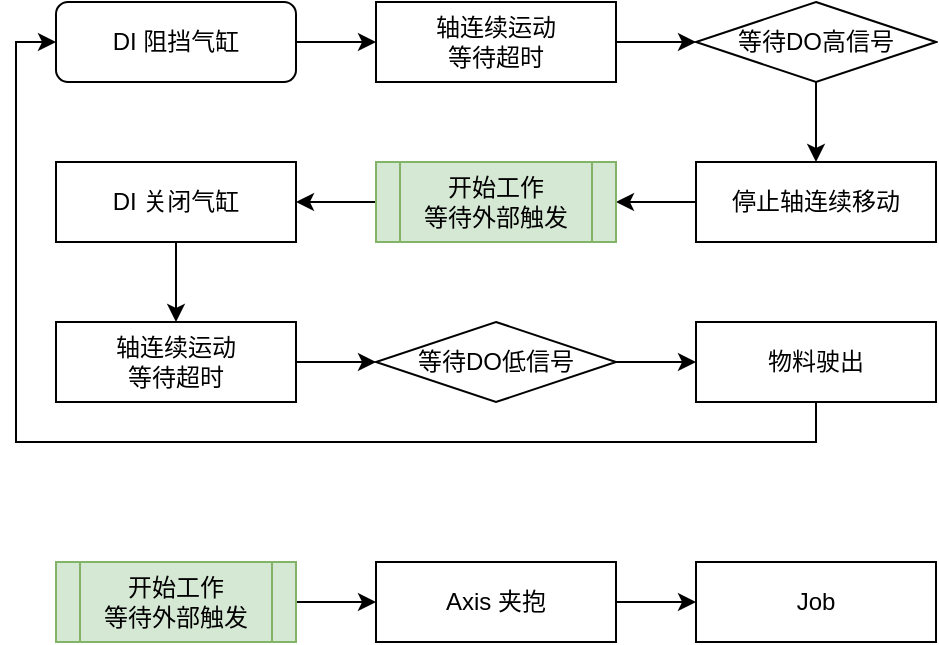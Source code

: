 <mxfile version="21.6.6" type="github">
  <diagram id="C5RBs43oDa-KdzZeNtuy" name="Page-1">
    <mxGraphModel dx="749" dy="530" grid="1" gridSize="10" guides="1" tooltips="1" connect="1" arrows="1" fold="1" page="1" pageScale="1" pageWidth="827" pageHeight="1169" math="0" shadow="0">
      <root>
        <mxCell id="WIyWlLk6GJQsqaUBKTNV-0" />
        <mxCell id="WIyWlLk6GJQsqaUBKTNV-1" parent="WIyWlLk6GJQsqaUBKTNV-0" />
        <mxCell id="Mojzn32GvCdecLpGFK2S-1" value="" style="edgeStyle=orthogonalEdgeStyle;rounded=0;orthogonalLoop=1;jettySize=auto;html=1;" parent="WIyWlLk6GJQsqaUBKTNV-1" source="WIyWlLk6GJQsqaUBKTNV-3" target="Mojzn32GvCdecLpGFK2S-0" edge="1">
          <mxGeometry relative="1" as="geometry" />
        </mxCell>
        <mxCell id="WIyWlLk6GJQsqaUBKTNV-3" value="DI 阻挡气缸" style="rounded=1;whiteSpace=wrap;html=1;fontSize=12;glass=0;strokeWidth=1;shadow=0;" parent="WIyWlLk6GJQsqaUBKTNV-1" vertex="1">
          <mxGeometry x="120" y="160" width="120" height="40" as="geometry" />
        </mxCell>
        <mxCell id="Mojzn32GvCdecLpGFK2S-3" value="" style="edgeStyle=orthogonalEdgeStyle;rounded=0;orthogonalLoop=1;jettySize=auto;html=1;" parent="WIyWlLk6GJQsqaUBKTNV-1" source="Mojzn32GvCdecLpGFK2S-0" target="Mojzn32GvCdecLpGFK2S-2" edge="1">
          <mxGeometry relative="1" as="geometry" />
        </mxCell>
        <mxCell id="Mojzn32GvCdecLpGFK2S-0" value="轴连续运动&lt;br&gt;等待超时" style="rounded=0;whiteSpace=wrap;html=1;fontSize=12;glass=0;strokeWidth=1;shadow=0;" parent="WIyWlLk6GJQsqaUBKTNV-1" vertex="1">
          <mxGeometry x="280" y="160" width="120" height="40" as="geometry" />
        </mxCell>
        <mxCell id="seuEclP1IVhdWHWNPmXE-2" value="" style="edgeStyle=orthogonalEdgeStyle;rounded=0;orthogonalLoop=1;jettySize=auto;html=1;" edge="1" parent="WIyWlLk6GJQsqaUBKTNV-1" source="Mojzn32GvCdecLpGFK2S-2" target="seuEclP1IVhdWHWNPmXE-1">
          <mxGeometry relative="1" as="geometry" />
        </mxCell>
        <mxCell id="Mojzn32GvCdecLpGFK2S-2" value="等待DO高信号" style="rounded=0;whiteSpace=wrap;html=1;fontSize=12;glass=0;strokeWidth=1;shadow=0;shape=rhombus;perimeter=rhombusPerimeter;" parent="WIyWlLk6GJQsqaUBKTNV-1" vertex="1">
          <mxGeometry x="440" y="160" width="120" height="40" as="geometry" />
        </mxCell>
        <mxCell id="seuEclP1IVhdWHWNPmXE-12" value="" style="edgeStyle=orthogonalEdgeStyle;rounded=0;orthogonalLoop=1;jettySize=auto;html=1;" edge="1" parent="WIyWlLk6GJQsqaUBKTNV-1" source="seuEclP1IVhdWHWNPmXE-1" target="seuEclP1IVhdWHWNPmXE-11">
          <mxGeometry relative="1" as="geometry" />
        </mxCell>
        <mxCell id="seuEclP1IVhdWHWNPmXE-1" value="停止轴连续移动" style="whiteSpace=wrap;html=1;rounded=0;glass=0;strokeWidth=1;shadow=0;" vertex="1" parent="WIyWlLk6GJQsqaUBKTNV-1">
          <mxGeometry x="440" y="240" width="120" height="40" as="geometry" />
        </mxCell>
        <mxCell id="seuEclP1IVhdWHWNPmXE-14" value="" style="edgeStyle=orthogonalEdgeStyle;rounded=0;orthogonalLoop=1;jettySize=auto;html=1;" edge="1" parent="WIyWlLk6GJQsqaUBKTNV-1" source="seuEclP1IVhdWHWNPmXE-11" target="seuEclP1IVhdWHWNPmXE-13">
          <mxGeometry relative="1" as="geometry" />
        </mxCell>
        <mxCell id="seuEclP1IVhdWHWNPmXE-11" value="开始工作&lt;br&gt;等待外部触发" style="whiteSpace=wrap;html=1;rounded=0;glass=0;strokeWidth=1;shadow=0;shape=process;backgroundOutline=1;fillColor=#d5e8d4;strokeColor=#82b366;" vertex="1" parent="WIyWlLk6GJQsqaUBKTNV-1">
          <mxGeometry x="280" y="240" width="120" height="40" as="geometry" />
        </mxCell>
        <mxCell id="seuEclP1IVhdWHWNPmXE-16" value="" style="edgeStyle=orthogonalEdgeStyle;rounded=0;orthogonalLoop=1;jettySize=auto;html=1;" edge="1" parent="WIyWlLk6GJQsqaUBKTNV-1" source="seuEclP1IVhdWHWNPmXE-13" target="seuEclP1IVhdWHWNPmXE-15">
          <mxGeometry relative="1" as="geometry" />
        </mxCell>
        <mxCell id="seuEclP1IVhdWHWNPmXE-13" value="DI 关闭气缸" style="whiteSpace=wrap;html=1;rounded=0;glass=0;strokeWidth=1;shadow=0;" vertex="1" parent="WIyWlLk6GJQsqaUBKTNV-1">
          <mxGeometry x="120" y="240" width="120" height="40" as="geometry" />
        </mxCell>
        <mxCell id="seuEclP1IVhdWHWNPmXE-18" value="" style="edgeStyle=orthogonalEdgeStyle;rounded=0;orthogonalLoop=1;jettySize=auto;html=1;" edge="1" parent="WIyWlLk6GJQsqaUBKTNV-1" source="seuEclP1IVhdWHWNPmXE-15" target="seuEclP1IVhdWHWNPmXE-17">
          <mxGeometry relative="1" as="geometry" />
        </mxCell>
        <mxCell id="seuEclP1IVhdWHWNPmXE-15" value="轴连续运动&lt;br style=&quot;border-color: var(--border-color);&quot;&gt;等待超时" style="whiteSpace=wrap;html=1;rounded=0;glass=0;strokeWidth=1;shadow=0;" vertex="1" parent="WIyWlLk6GJQsqaUBKTNV-1">
          <mxGeometry x="120" y="320" width="120" height="40" as="geometry" />
        </mxCell>
        <mxCell id="seuEclP1IVhdWHWNPmXE-20" value="" style="edgeStyle=orthogonalEdgeStyle;rounded=0;orthogonalLoop=1;jettySize=auto;html=1;" edge="1" parent="WIyWlLk6GJQsqaUBKTNV-1" source="seuEclP1IVhdWHWNPmXE-17" target="seuEclP1IVhdWHWNPmXE-19">
          <mxGeometry relative="1" as="geometry" />
        </mxCell>
        <mxCell id="seuEclP1IVhdWHWNPmXE-17" value="等待DO低信号" style="whiteSpace=wrap;html=1;rounded=0;glass=0;strokeWidth=1;shadow=0;shape=rhombus;perimeter=rhombusPerimeter;" vertex="1" parent="WIyWlLk6GJQsqaUBKTNV-1">
          <mxGeometry x="280" y="320" width="120" height="40" as="geometry" />
        </mxCell>
        <mxCell id="seuEclP1IVhdWHWNPmXE-22" style="edgeStyle=orthogonalEdgeStyle;rounded=0;orthogonalLoop=1;jettySize=auto;html=1;entryX=0;entryY=0.5;entryDx=0;entryDy=0;" edge="1" parent="WIyWlLk6GJQsqaUBKTNV-1" source="seuEclP1IVhdWHWNPmXE-19" target="WIyWlLk6GJQsqaUBKTNV-3">
          <mxGeometry relative="1" as="geometry">
            <Array as="points">
              <mxPoint x="500" y="380" />
              <mxPoint x="100" y="380" />
              <mxPoint x="100" y="180" />
            </Array>
          </mxGeometry>
        </mxCell>
        <mxCell id="seuEclP1IVhdWHWNPmXE-19" value="物料驶出" style="whiteSpace=wrap;html=1;rounded=0;glass=0;strokeWidth=1;shadow=0;" vertex="1" parent="WIyWlLk6GJQsqaUBKTNV-1">
          <mxGeometry x="440" y="320" width="120" height="40" as="geometry" />
        </mxCell>
        <mxCell id="seuEclP1IVhdWHWNPmXE-27" value="" style="edgeStyle=orthogonalEdgeStyle;rounded=0;orthogonalLoop=1;jettySize=auto;html=1;" edge="1" parent="WIyWlLk6GJQsqaUBKTNV-1" source="seuEclP1IVhdWHWNPmXE-25" target="seuEclP1IVhdWHWNPmXE-26">
          <mxGeometry relative="1" as="geometry" />
        </mxCell>
        <mxCell id="seuEclP1IVhdWHWNPmXE-25" value="开始工作&lt;br&gt;等待外部触发" style="whiteSpace=wrap;html=1;rounded=0;glass=0;strokeWidth=1;shadow=0;shape=process;backgroundOutline=1;fillColor=#d5e8d4;strokeColor=#82b366;" vertex="1" parent="WIyWlLk6GJQsqaUBKTNV-1">
          <mxGeometry x="120" y="440" width="120" height="40" as="geometry" />
        </mxCell>
        <mxCell id="seuEclP1IVhdWHWNPmXE-29" value="" style="edgeStyle=orthogonalEdgeStyle;rounded=0;orthogonalLoop=1;jettySize=auto;html=1;" edge="1" parent="WIyWlLk6GJQsqaUBKTNV-1" source="seuEclP1IVhdWHWNPmXE-26" target="seuEclP1IVhdWHWNPmXE-28">
          <mxGeometry relative="1" as="geometry" />
        </mxCell>
        <mxCell id="seuEclP1IVhdWHWNPmXE-26" value="Axis 夹抱" style="whiteSpace=wrap;html=1;rounded=0;glass=0;strokeWidth=1;shadow=0;" vertex="1" parent="WIyWlLk6GJQsqaUBKTNV-1">
          <mxGeometry x="280" y="440" width="120" height="40" as="geometry" />
        </mxCell>
        <mxCell id="seuEclP1IVhdWHWNPmXE-28" value="Job" style="whiteSpace=wrap;html=1;rounded=0;glass=0;strokeWidth=1;shadow=0;" vertex="1" parent="WIyWlLk6GJQsqaUBKTNV-1">
          <mxGeometry x="440" y="440" width="120" height="40" as="geometry" />
        </mxCell>
      </root>
    </mxGraphModel>
  </diagram>
</mxfile>
